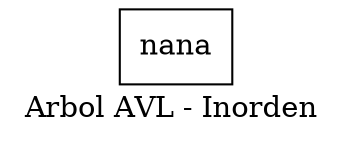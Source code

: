 digraph arbolinorden {
node [shape = record];
rankdir=LR;
nodo0[label="nana"];
nodo0;
label = "Arbol AVL - Inorden "
}
